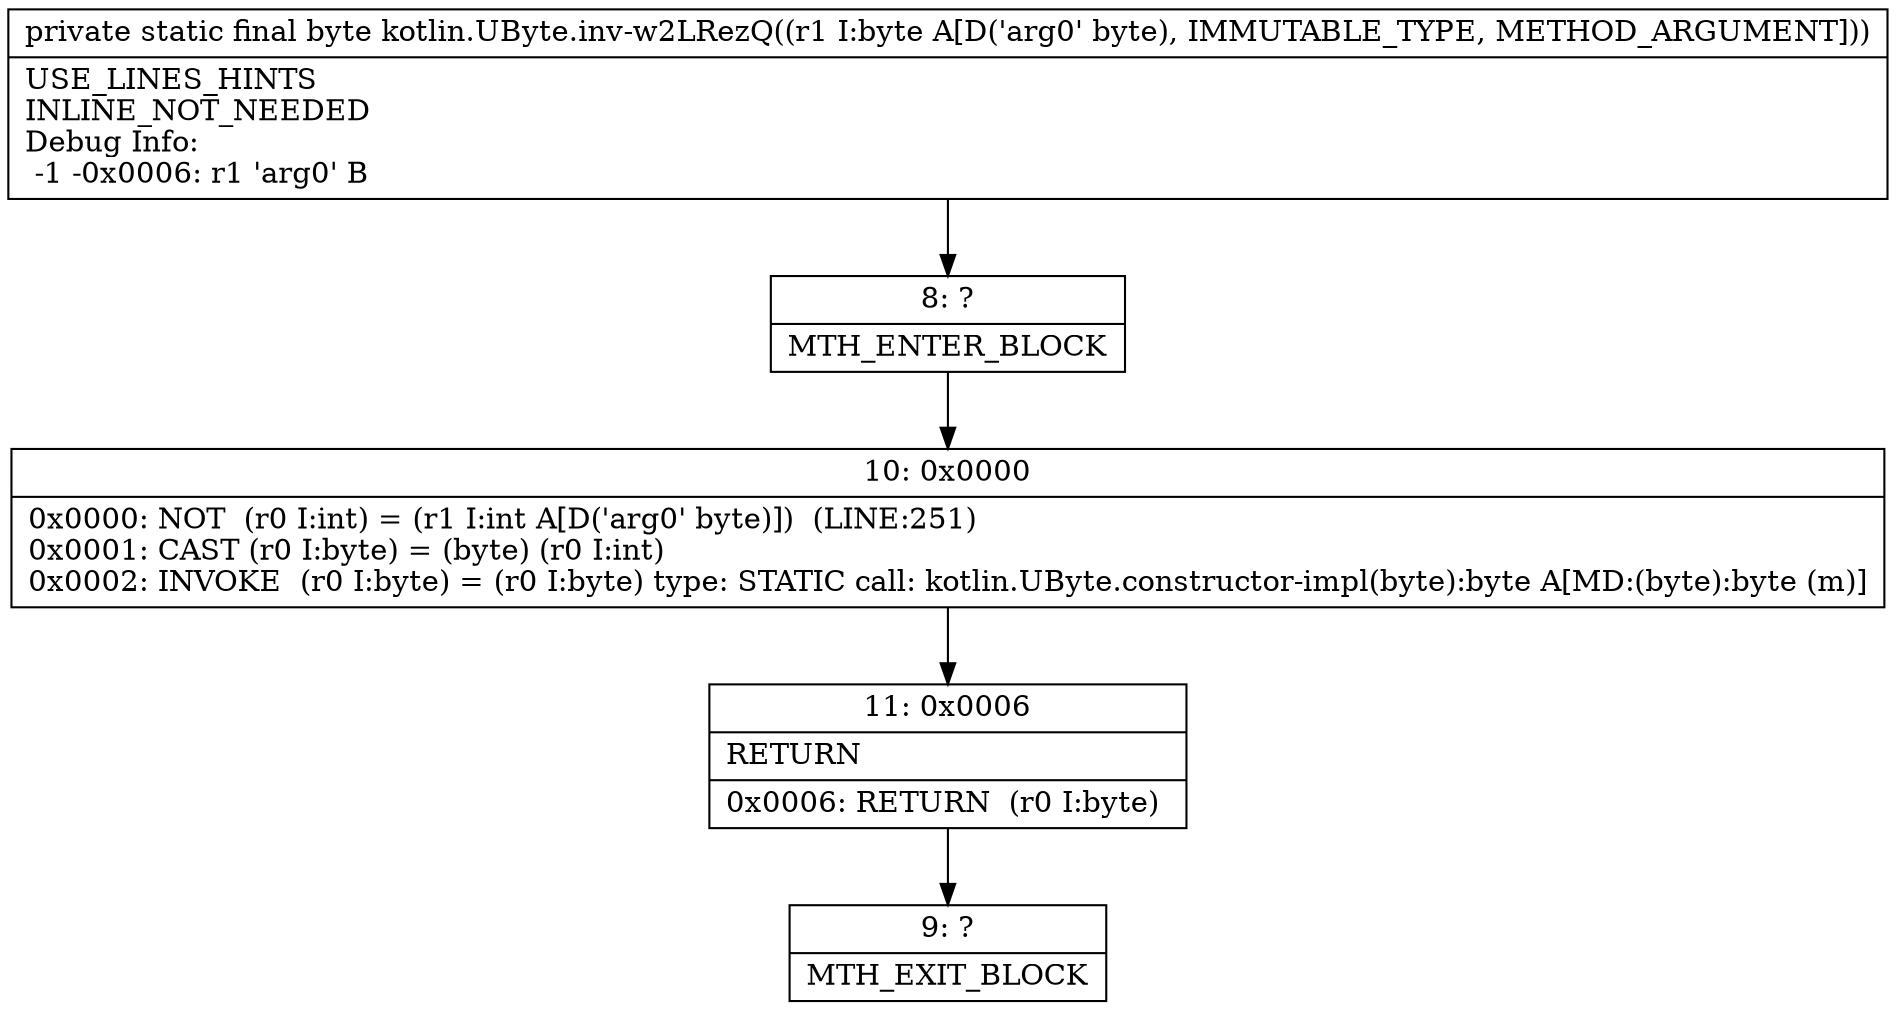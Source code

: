 digraph "CFG forkotlin.UByte.inv\-w2LRezQ(B)B" {
Node_8 [shape=record,label="{8\:\ ?|MTH_ENTER_BLOCK\l}"];
Node_10 [shape=record,label="{10\:\ 0x0000|0x0000: NOT  (r0 I:int) = (r1 I:int A[D('arg0' byte)])  (LINE:251)\l0x0001: CAST (r0 I:byte) = (byte) (r0 I:int) \l0x0002: INVOKE  (r0 I:byte) = (r0 I:byte) type: STATIC call: kotlin.UByte.constructor\-impl(byte):byte A[MD:(byte):byte (m)]\l}"];
Node_11 [shape=record,label="{11\:\ 0x0006|RETURN\l|0x0006: RETURN  (r0 I:byte) \l}"];
Node_9 [shape=record,label="{9\:\ ?|MTH_EXIT_BLOCK\l}"];
MethodNode[shape=record,label="{private static final byte kotlin.UByte.inv\-w2LRezQ((r1 I:byte A[D('arg0' byte), IMMUTABLE_TYPE, METHOD_ARGUMENT]))  | USE_LINES_HINTS\lINLINE_NOT_NEEDED\lDebug Info:\l  \-1 \-0x0006: r1 'arg0' B\l}"];
MethodNode -> Node_8;Node_8 -> Node_10;
Node_10 -> Node_11;
Node_11 -> Node_9;
}

